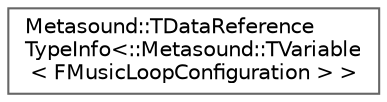 digraph "Graphical Class Hierarchy"
{
 // INTERACTIVE_SVG=YES
 // LATEX_PDF_SIZE
  bgcolor="transparent";
  edge [fontname=Helvetica,fontsize=10,labelfontname=Helvetica,labelfontsize=10];
  node [fontname=Helvetica,fontsize=10,shape=box,height=0.2,width=0.4];
  rankdir="LR";
  Node0 [id="Node000000",label="Metasound::TDataReference\lTypeInfo\<::Metasound::TVariable\l\< FMusicLoopConfiguration \> \>",height=0.2,width=0.4,color="grey40", fillcolor="white", style="filled",URL="$de/daa/struct_1_1Metasound_1_1TDataReferenceTypeInfo_3_1_1Metasound_1_1TVariable_3_01FMusicLoopConfiguration_01_4_01_4.html",tooltip=" "];
}
